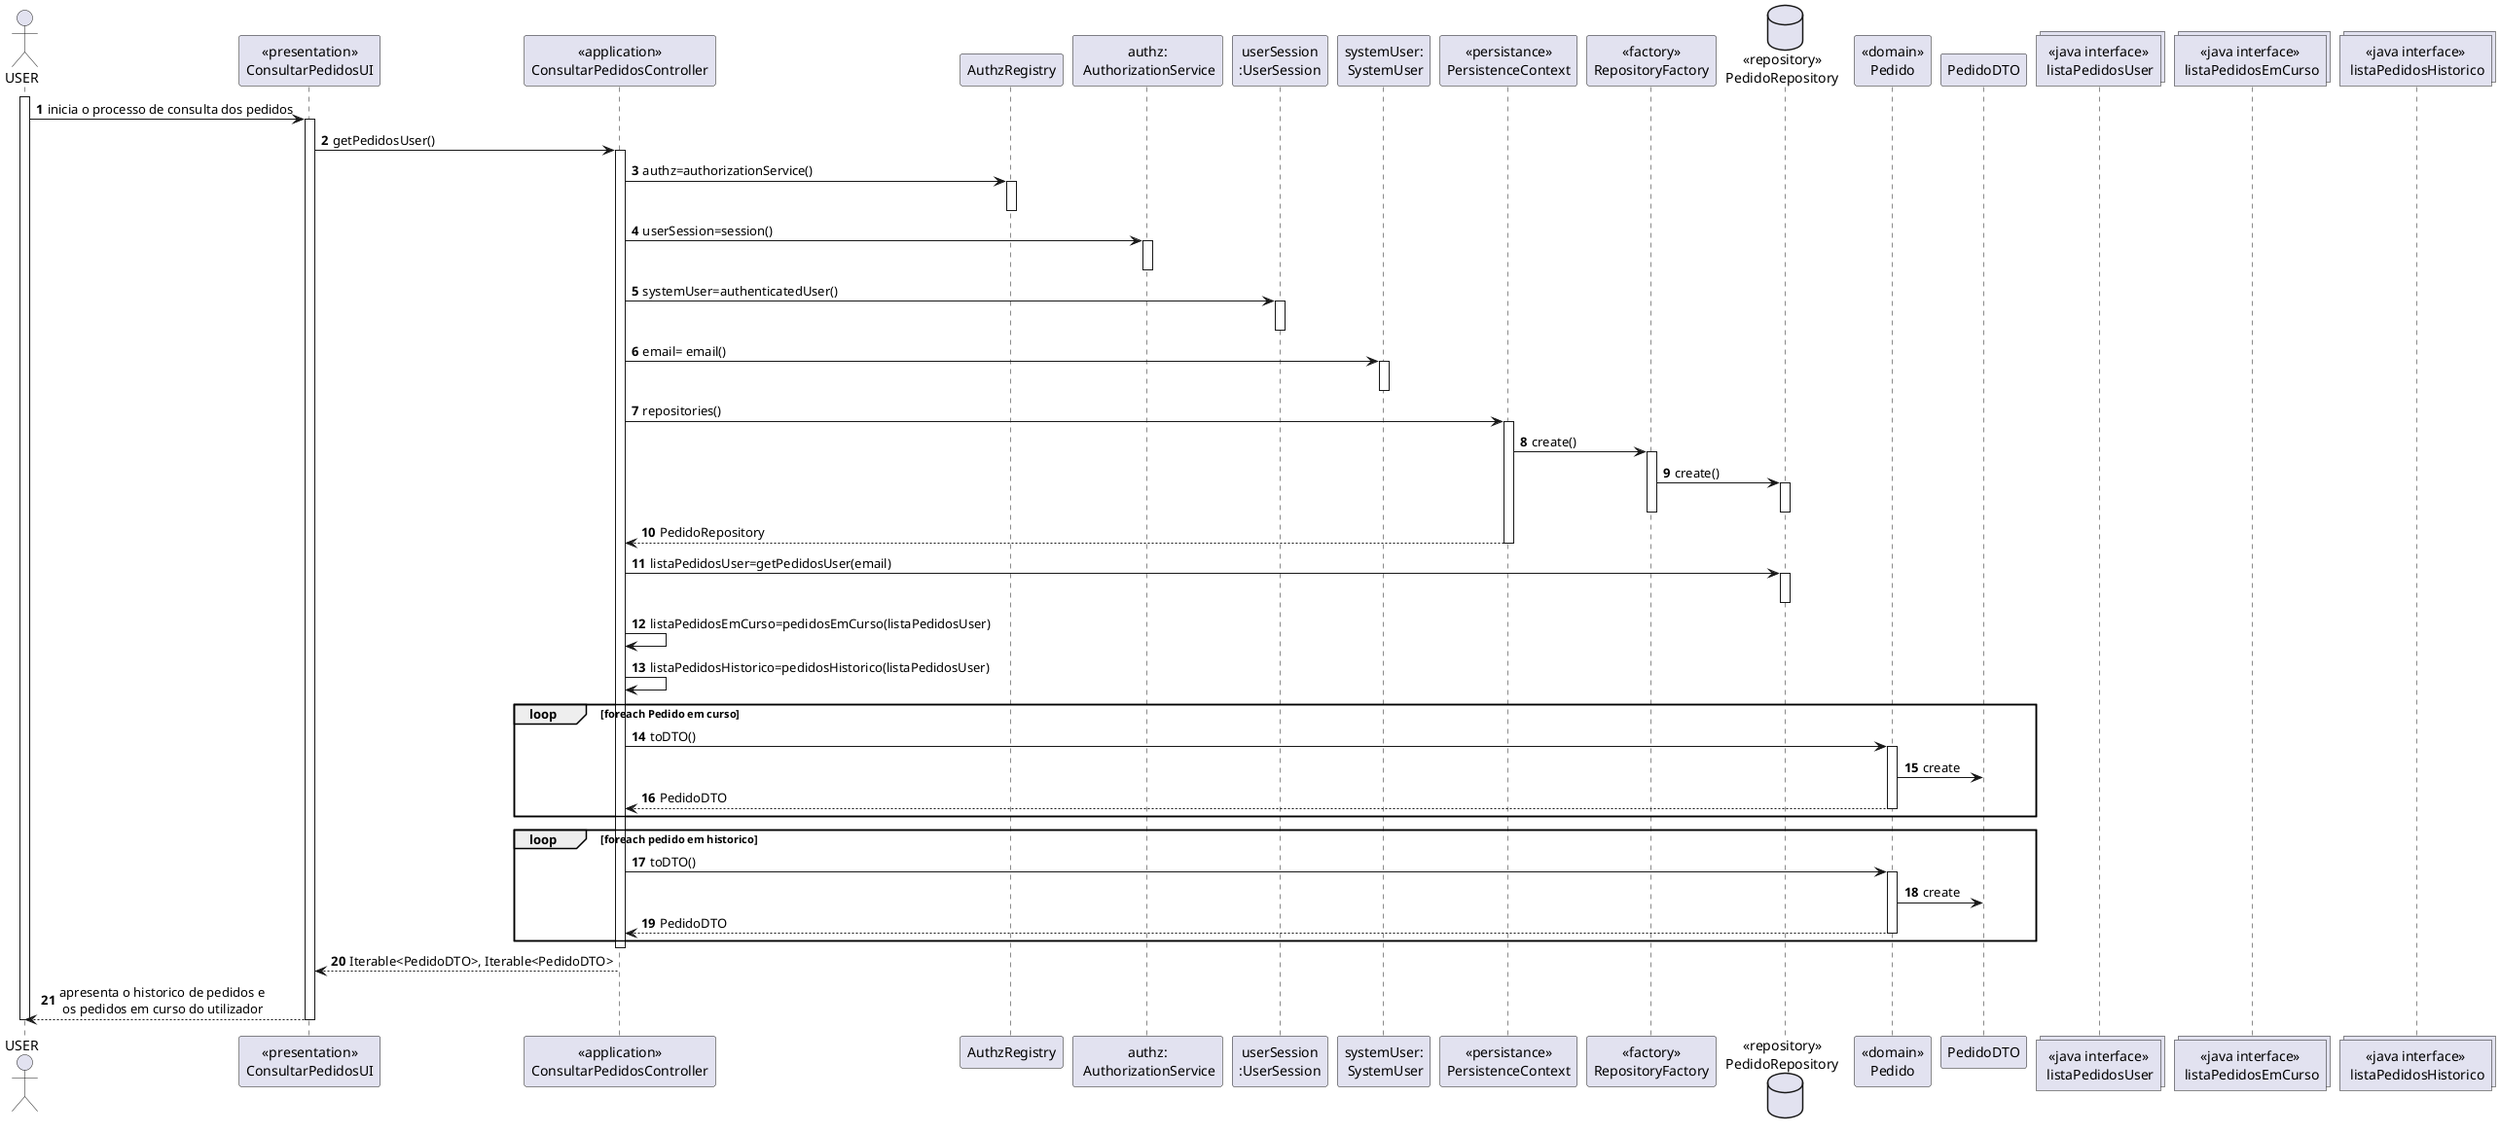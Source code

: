 @startuml
'https://plantuml.com/sequence-diagram

@startuml
'https://plantuml.com/sequence-diagram

autonumber

actor USER
participant "<<presentation>>\nConsultarPedidosUI" as UI
participant "<<application>>\nConsultarPedidosController" as CONTROLLER
participant "AuthzRegistry" as AUTHZ
participant "authz:\n AuthorizationService" AS AUTHZSERVICE
participant "userSession\n:UserSession" as USERSESSION
participant "systemUser:\n SystemUser" AS SYSTEMUSER
participant "<<persistance>>\nPersistenceContext" as PERS
participant "<<factory>>\nRepositoryFactory" as FACT
database "<<repository>>\nPedidoRepository" as REPO1
participant "<<domain>>\nPedido" as PED
participant "PedidoDTO" as DTO
collections "<<java interface>>\n listaPedidosUser"
collections "<<java interface>>\n listaPedidosEmCurso"
collections "<<java interface>>\n listaPedidosHistorico"

activate USER
    USER->UI: inicia o processo de consulta dos pedidos
    activate UI
        UI->CONTROLLER: getPedidosUser()
        activate CONTROLLER
            CONTROLLER->AUTHZ : authz=authorizationService()
            activate AUTHZ
            deactivate AUTHZ
            CONTROLLER->AUTHZSERVICE :userSession=session()
            activate AUTHZSERVICE
            deactivate AUTHZSERVICE
            CONTROLLER->USERSESSION: systemUser=authenticatedUser()
            activate USERSESSION
            deactivate USERSESSION
            CONTROLLER-> SYSTEMUSER: email= email()
            activate SYSTEMUSER
            deactivate SYSTEMUSER
              CONTROLLER->PERS: repositories()
                        activate PERS
                            PERS->FACT: create()
                            activate FACT
                                FACT->REPO1: create()
                                activate REPO1
                                deactivate REPO1
                            deactivate FACT
                            PERS-->CONTROLLER: PedidoRepository
                        deactivate PERS
                        CONTROLLER->REPO1: listaPedidosUser=getPedidosUser(email)
                        activate REPO1
                        deactivate REPO1

                        CONTROLLER->CONTROLLER: listaPedidosEmCurso=pedidosEmCurso(listaPedidosUser)
                        CONTROLLER->CONTROLLER: listaPedidosHistorico=pedidosHistorico(listaPedidosUser)
                        loop foreach Pedido em curso
                        CONTROLLER->PED: toDTO()
                        activate PED
                            PED->DTO:create
                            PED-->CONTROLLER: PedidoDTO
                        deactivate PED
                        end loop

                        loop foreach pedido em historico
                        CONTROLLER->PED: toDTO()
                        activate PED
                            PED->DTO:create
                            PED-->CONTROLLER: PedidoDTO
                        deactivate PED
                        end loop


        deactivate CONTROLLER

        CONTROLLER-->UI : Iterable<PedidoDTO>, Iterable<PedidoDTO>
        UI--> USER: apresenta o historico de pedidos e \n os pedidos em curso do utilizador

    deactivate UI
    deactivate USER

    @enduml
@enduml